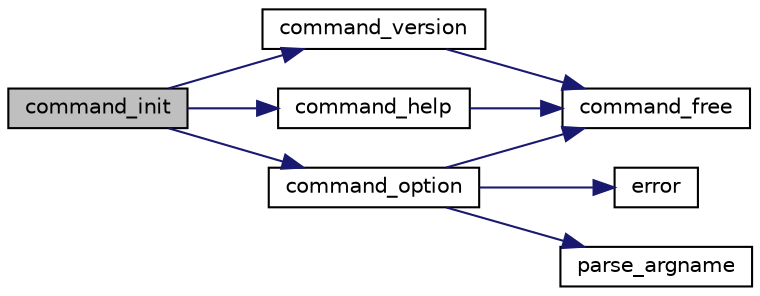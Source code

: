 digraph "command_init"
{
 // INTERACTIVE_SVG=YES
  edge [fontname="Helvetica",fontsize="10",labelfontname="Helvetica",labelfontsize="10"];
  node [fontname="Helvetica",fontsize="10",shape=record];
  rankdir="LR";
  Node1 [label="command_init",height=0.2,width=0.4,color="black", fillcolor="grey75", style="filled" fontcolor="black"];
  Node1 -> Node2 [color="midnightblue",fontsize="10",style="solid",fontname="Helvetica"];
  Node2 [label="command_option",height=0.2,width=0.4,color="black", fillcolor="white", style="filled",URL="$commander_8c.html#ac64bb44a6e37c6448213d5c7d0775d01"];
  Node2 -> Node3 [color="midnightblue",fontsize="10",style="solid",fontname="Helvetica"];
  Node3 [label="command_free",height=0.2,width=0.4,color="black", fillcolor="white", style="filled",URL="$commander_8c.html#adf86163b994b51d781fe3522eff78381"];
  Node2 -> Node4 [color="midnightblue",fontsize="10",style="solid",fontname="Helvetica"];
  Node4 [label="error",height=0.2,width=0.4,color="black", fillcolor="white", style="filled",URL="$commander_8c.html#a9a17d0c19f2fb4ee55752f4b6840331e"];
  Node2 -> Node5 [color="midnightblue",fontsize="10",style="solid",fontname="Helvetica"];
  Node5 [label="parse_argname",height=0.2,width=0.4,color="black", fillcolor="white", style="filled",URL="$commander_8c.html#af6f38fb6cd61d30b6d4f122889073b54"];
  Node1 -> Node6 [color="midnightblue",fontsize="10",style="solid",fontname="Helvetica"];
  Node6 [label="command_version",height=0.2,width=0.4,color="black", fillcolor="white", style="filled",URL="$commander_8c.html#ad8dac43a03c9fa51cccfa42e92996a5d"];
  Node6 -> Node3 [color="midnightblue",fontsize="10",style="solid",fontname="Helvetica"];
  Node1 -> Node7 [color="midnightblue",fontsize="10",style="solid",fontname="Helvetica"];
  Node7 [label="command_help",height=0.2,width=0.4,color="black", fillcolor="white", style="filled",URL="$commander_8c.html#ad6fd5e1e0c39ee07821b38b951b3c6b4"];
  Node7 -> Node3 [color="midnightblue",fontsize="10",style="solid",fontname="Helvetica"];
}
